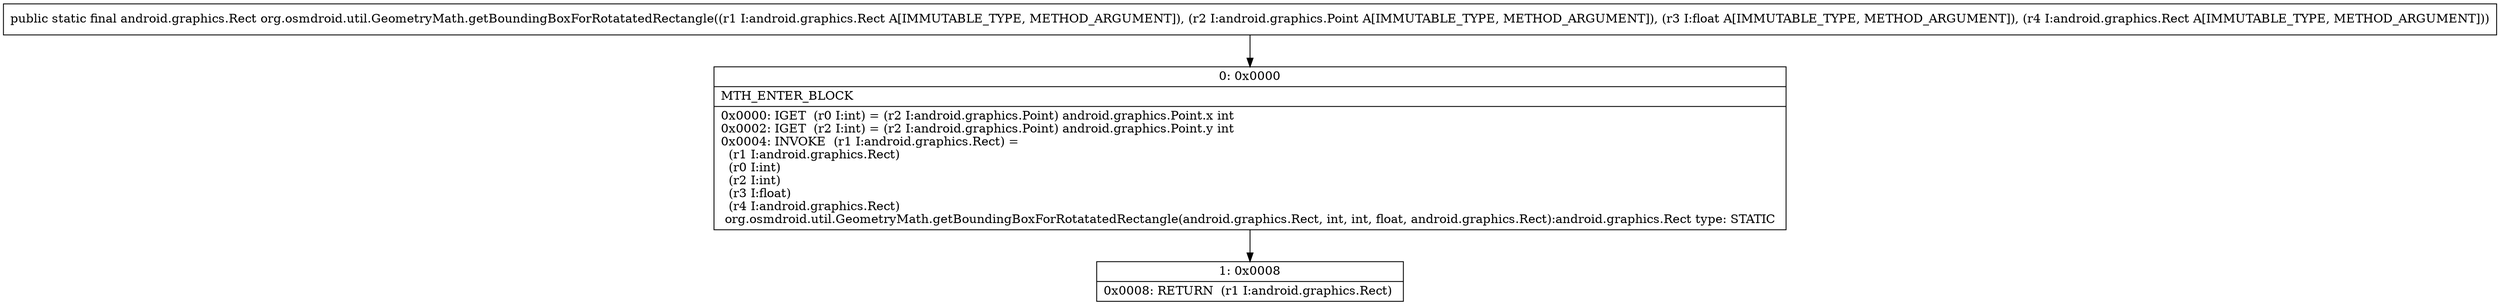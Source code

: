 digraph "CFG fororg.osmdroid.util.GeometryMath.getBoundingBoxForRotatatedRectangle(Landroid\/graphics\/Rect;Landroid\/graphics\/Point;FLandroid\/graphics\/Rect;)Landroid\/graphics\/Rect;" {
Node_0 [shape=record,label="{0\:\ 0x0000|MTH_ENTER_BLOCK\l|0x0000: IGET  (r0 I:int) = (r2 I:android.graphics.Point) android.graphics.Point.x int \l0x0002: IGET  (r2 I:int) = (r2 I:android.graphics.Point) android.graphics.Point.y int \l0x0004: INVOKE  (r1 I:android.graphics.Rect) = \l  (r1 I:android.graphics.Rect)\l  (r0 I:int)\l  (r2 I:int)\l  (r3 I:float)\l  (r4 I:android.graphics.Rect)\l org.osmdroid.util.GeometryMath.getBoundingBoxForRotatatedRectangle(android.graphics.Rect, int, int, float, android.graphics.Rect):android.graphics.Rect type: STATIC \l}"];
Node_1 [shape=record,label="{1\:\ 0x0008|0x0008: RETURN  (r1 I:android.graphics.Rect) \l}"];
MethodNode[shape=record,label="{public static final android.graphics.Rect org.osmdroid.util.GeometryMath.getBoundingBoxForRotatatedRectangle((r1 I:android.graphics.Rect A[IMMUTABLE_TYPE, METHOD_ARGUMENT]), (r2 I:android.graphics.Point A[IMMUTABLE_TYPE, METHOD_ARGUMENT]), (r3 I:float A[IMMUTABLE_TYPE, METHOD_ARGUMENT]), (r4 I:android.graphics.Rect A[IMMUTABLE_TYPE, METHOD_ARGUMENT])) }"];
MethodNode -> Node_0;
Node_0 -> Node_1;
}

